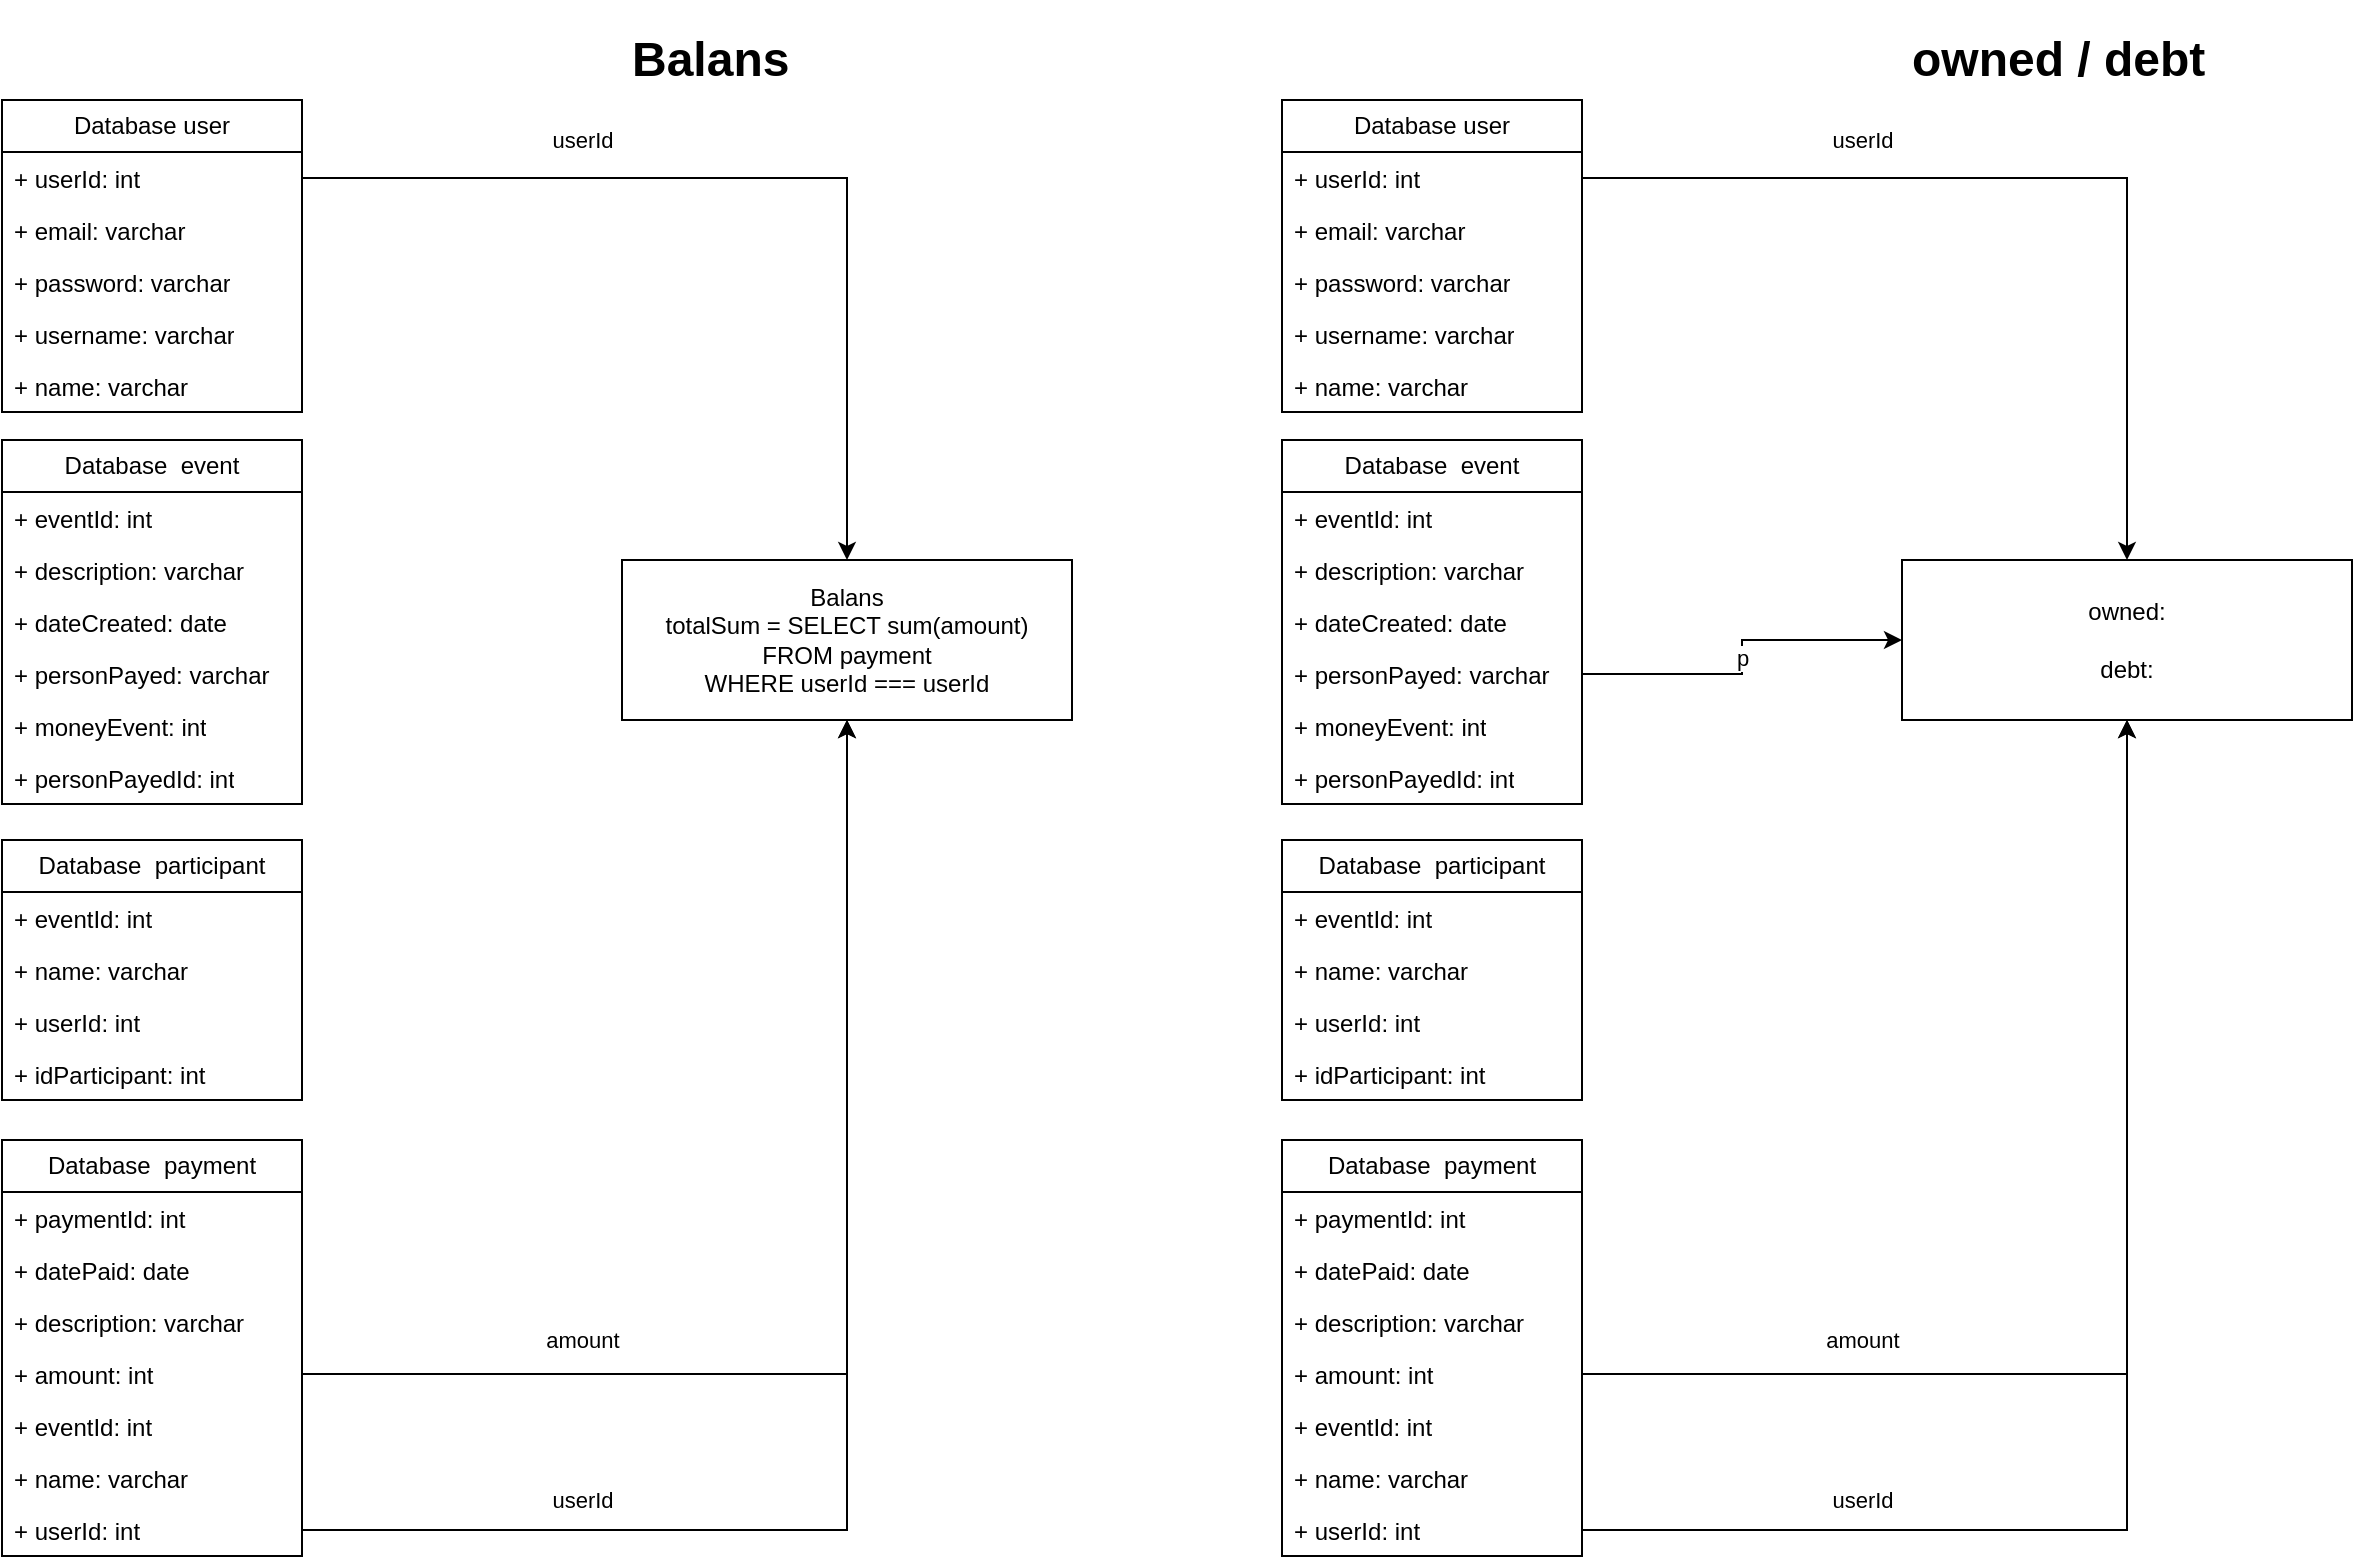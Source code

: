 <mxfile version="22.0.4" type="github">
  <diagram name="Page-1" id="mpnHlMpkgaBqbjtG-GOY">
    <mxGraphModel dx="988" dy="897" grid="1" gridSize="10" guides="1" tooltips="1" connect="1" arrows="1" fold="1" page="1" pageScale="1" pageWidth="850" pageHeight="1100" math="0" shadow="0">
      <root>
        <mxCell id="0" />
        <mxCell id="1" parent="0" />
        <mxCell id="W4Ogzy4vgt6NK9NuQYP--6" value="&lt;h1&gt;Balans&lt;/h1&gt;" style="text;html=1;strokeColor=none;fillColor=none;spacing=5;spacingTop=-20;whiteSpace=wrap;overflow=hidden;rounded=0;" vertex="1" parent="1">
          <mxGeometry x="340" y="70" width="100" height="40" as="geometry" />
        </mxCell>
        <mxCell id="W4Ogzy4vgt6NK9NuQYP--15" value="Database user" style="swimlane;fontStyle=0;childLayout=stackLayout;horizontal=1;startSize=26;fillColor=none;horizontalStack=0;resizeParent=1;resizeParentMax=0;resizeLast=0;collapsible=1;marginBottom=0;whiteSpace=wrap;html=1;" vertex="1" parent="1">
          <mxGeometry x="30" y="110" width="150" height="156" as="geometry" />
        </mxCell>
        <mxCell id="W4Ogzy4vgt6NK9NuQYP--16" value="+ userId: int&lt;br&gt;" style="text;strokeColor=none;fillColor=none;align=left;verticalAlign=top;spacingLeft=4;spacingRight=4;overflow=hidden;rotatable=0;points=[[0,0.5],[1,0.5]];portConstraint=eastwest;whiteSpace=wrap;html=1;" vertex="1" parent="W4Ogzy4vgt6NK9NuQYP--15">
          <mxGeometry y="26" width="150" height="26" as="geometry" />
        </mxCell>
        <mxCell id="W4Ogzy4vgt6NK9NuQYP--17" value="+ email: varchar" style="text;strokeColor=none;fillColor=none;align=left;verticalAlign=top;spacingLeft=4;spacingRight=4;overflow=hidden;rotatable=0;points=[[0,0.5],[1,0.5]];portConstraint=eastwest;whiteSpace=wrap;html=1;" vertex="1" parent="W4Ogzy4vgt6NK9NuQYP--15">
          <mxGeometry y="52" width="150" height="26" as="geometry" />
        </mxCell>
        <mxCell id="W4Ogzy4vgt6NK9NuQYP--18" value="+ password: varchar" style="text;strokeColor=none;fillColor=none;align=left;verticalAlign=top;spacingLeft=4;spacingRight=4;overflow=hidden;rotatable=0;points=[[0,0.5],[1,0.5]];portConstraint=eastwest;whiteSpace=wrap;html=1;" vertex="1" parent="W4Ogzy4vgt6NK9NuQYP--15">
          <mxGeometry y="78" width="150" height="26" as="geometry" />
        </mxCell>
        <mxCell id="W4Ogzy4vgt6NK9NuQYP--22" value="+ username: varchar" style="text;strokeColor=none;fillColor=none;align=left;verticalAlign=top;spacingLeft=4;spacingRight=4;overflow=hidden;rotatable=0;points=[[0,0.5],[1,0.5]];portConstraint=eastwest;whiteSpace=wrap;html=1;" vertex="1" parent="W4Ogzy4vgt6NK9NuQYP--15">
          <mxGeometry y="104" width="150" height="26" as="geometry" />
        </mxCell>
        <mxCell id="W4Ogzy4vgt6NK9NuQYP--23" value="+ name: varchar" style="text;strokeColor=none;fillColor=none;align=left;verticalAlign=top;spacingLeft=4;spacingRight=4;overflow=hidden;rotatable=0;points=[[0,0.5],[1,0.5]];portConstraint=eastwest;whiteSpace=wrap;html=1;" vertex="1" parent="W4Ogzy4vgt6NK9NuQYP--15">
          <mxGeometry y="130" width="150" height="26" as="geometry" />
        </mxCell>
        <mxCell id="W4Ogzy4vgt6NK9NuQYP--27" value="Database&amp;nbsp; event" style="swimlane;fontStyle=0;childLayout=stackLayout;horizontal=1;startSize=26;fillColor=none;horizontalStack=0;resizeParent=1;resizeParentMax=0;resizeLast=0;collapsible=1;marginBottom=0;whiteSpace=wrap;html=1;" vertex="1" parent="1">
          <mxGeometry x="30" y="280" width="150" height="182" as="geometry" />
        </mxCell>
        <mxCell id="W4Ogzy4vgt6NK9NuQYP--28" value="+ eventId: int" style="text;strokeColor=none;fillColor=none;align=left;verticalAlign=top;spacingLeft=4;spacingRight=4;overflow=hidden;rotatable=0;points=[[0,0.5],[1,0.5]];portConstraint=eastwest;whiteSpace=wrap;html=1;" vertex="1" parent="W4Ogzy4vgt6NK9NuQYP--27">
          <mxGeometry y="26" width="150" height="26" as="geometry" />
        </mxCell>
        <mxCell id="W4Ogzy4vgt6NK9NuQYP--29" value="+ description: varchar" style="text;strokeColor=none;fillColor=none;align=left;verticalAlign=top;spacingLeft=4;spacingRight=4;overflow=hidden;rotatable=0;points=[[0,0.5],[1,0.5]];portConstraint=eastwest;whiteSpace=wrap;html=1;" vertex="1" parent="W4Ogzy4vgt6NK9NuQYP--27">
          <mxGeometry y="52" width="150" height="26" as="geometry" />
        </mxCell>
        <mxCell id="W4Ogzy4vgt6NK9NuQYP--30" value="+ dateCreated: date" style="text;strokeColor=none;fillColor=none;align=left;verticalAlign=top;spacingLeft=4;spacingRight=4;overflow=hidden;rotatable=0;points=[[0,0.5],[1,0.5]];portConstraint=eastwest;whiteSpace=wrap;html=1;" vertex="1" parent="W4Ogzy4vgt6NK9NuQYP--27">
          <mxGeometry y="78" width="150" height="26" as="geometry" />
        </mxCell>
        <mxCell id="W4Ogzy4vgt6NK9NuQYP--31" value="+ personPayed: varchar" style="text;strokeColor=none;fillColor=none;align=left;verticalAlign=top;spacingLeft=4;spacingRight=4;overflow=hidden;rotatable=0;points=[[0,0.5],[1,0.5]];portConstraint=eastwest;whiteSpace=wrap;html=1;" vertex="1" parent="W4Ogzy4vgt6NK9NuQYP--27">
          <mxGeometry y="104" width="150" height="26" as="geometry" />
        </mxCell>
        <mxCell id="W4Ogzy4vgt6NK9NuQYP--32" value="+ moneyEvent: int" style="text;strokeColor=none;fillColor=none;align=left;verticalAlign=top;spacingLeft=4;spacingRight=4;overflow=hidden;rotatable=0;points=[[0,0.5],[1,0.5]];portConstraint=eastwest;whiteSpace=wrap;html=1;" vertex="1" parent="W4Ogzy4vgt6NK9NuQYP--27">
          <mxGeometry y="130" width="150" height="26" as="geometry" />
        </mxCell>
        <mxCell id="W4Ogzy4vgt6NK9NuQYP--33" value="+ personPayedId: int" style="text;strokeColor=none;fillColor=none;align=left;verticalAlign=top;spacingLeft=4;spacingRight=4;overflow=hidden;rotatable=0;points=[[0,0.5],[1,0.5]];portConstraint=eastwest;whiteSpace=wrap;html=1;" vertex="1" parent="W4Ogzy4vgt6NK9NuQYP--27">
          <mxGeometry y="156" width="150" height="26" as="geometry" />
        </mxCell>
        <mxCell id="W4Ogzy4vgt6NK9NuQYP--34" value="Database&amp;nbsp; participant" style="swimlane;fontStyle=0;childLayout=stackLayout;horizontal=1;startSize=26;fillColor=none;horizontalStack=0;resizeParent=1;resizeParentMax=0;resizeLast=0;collapsible=1;marginBottom=0;whiteSpace=wrap;html=1;" vertex="1" parent="1">
          <mxGeometry x="30" y="480" width="150" height="130" as="geometry" />
        </mxCell>
        <mxCell id="W4Ogzy4vgt6NK9NuQYP--35" value="+ eventId: int" style="text;strokeColor=none;fillColor=none;align=left;verticalAlign=top;spacingLeft=4;spacingRight=4;overflow=hidden;rotatable=0;points=[[0,0.5],[1,0.5]];portConstraint=eastwest;whiteSpace=wrap;html=1;" vertex="1" parent="W4Ogzy4vgt6NK9NuQYP--34">
          <mxGeometry y="26" width="150" height="26" as="geometry" />
        </mxCell>
        <mxCell id="W4Ogzy4vgt6NK9NuQYP--36" value="+ name: varchar" style="text;strokeColor=none;fillColor=none;align=left;verticalAlign=top;spacingLeft=4;spacingRight=4;overflow=hidden;rotatable=0;points=[[0,0.5],[1,0.5]];portConstraint=eastwest;whiteSpace=wrap;html=1;" vertex="1" parent="W4Ogzy4vgt6NK9NuQYP--34">
          <mxGeometry y="52" width="150" height="26" as="geometry" />
        </mxCell>
        <mxCell id="W4Ogzy4vgt6NK9NuQYP--37" value="+ userId: int" style="text;strokeColor=none;fillColor=none;align=left;verticalAlign=top;spacingLeft=4;spacingRight=4;overflow=hidden;rotatable=0;points=[[0,0.5],[1,0.5]];portConstraint=eastwest;whiteSpace=wrap;html=1;" vertex="1" parent="W4Ogzy4vgt6NK9NuQYP--34">
          <mxGeometry y="78" width="150" height="26" as="geometry" />
        </mxCell>
        <mxCell id="W4Ogzy4vgt6NK9NuQYP--38" value="+ idParticipant: int" style="text;strokeColor=none;fillColor=none;align=left;verticalAlign=top;spacingLeft=4;spacingRight=4;overflow=hidden;rotatable=0;points=[[0,0.5],[1,0.5]];portConstraint=eastwest;whiteSpace=wrap;html=1;" vertex="1" parent="W4Ogzy4vgt6NK9NuQYP--34">
          <mxGeometry y="104" width="150" height="26" as="geometry" />
        </mxCell>
        <mxCell id="W4Ogzy4vgt6NK9NuQYP--41" value="Database&amp;nbsp; payment" style="swimlane;fontStyle=0;childLayout=stackLayout;horizontal=1;startSize=26;fillColor=none;horizontalStack=0;resizeParent=1;resizeParentMax=0;resizeLast=0;collapsible=1;marginBottom=0;whiteSpace=wrap;html=1;" vertex="1" parent="1">
          <mxGeometry x="30" y="630" width="150" height="208" as="geometry" />
        </mxCell>
        <mxCell id="W4Ogzy4vgt6NK9NuQYP--42" value="+ paymentId: int" style="text;strokeColor=none;fillColor=none;align=left;verticalAlign=top;spacingLeft=4;spacingRight=4;overflow=hidden;rotatable=0;points=[[0,0.5],[1,0.5]];portConstraint=eastwest;whiteSpace=wrap;html=1;" vertex="1" parent="W4Ogzy4vgt6NK9NuQYP--41">
          <mxGeometry y="26" width="150" height="26" as="geometry" />
        </mxCell>
        <mxCell id="W4Ogzy4vgt6NK9NuQYP--43" value="+ datePaid: date" style="text;strokeColor=none;fillColor=none;align=left;verticalAlign=top;spacingLeft=4;spacingRight=4;overflow=hidden;rotatable=0;points=[[0,0.5],[1,0.5]];portConstraint=eastwest;whiteSpace=wrap;html=1;" vertex="1" parent="W4Ogzy4vgt6NK9NuQYP--41">
          <mxGeometry y="52" width="150" height="26" as="geometry" />
        </mxCell>
        <mxCell id="W4Ogzy4vgt6NK9NuQYP--44" value="+ description: varchar" style="text;strokeColor=none;fillColor=none;align=left;verticalAlign=top;spacingLeft=4;spacingRight=4;overflow=hidden;rotatable=0;points=[[0,0.5],[1,0.5]];portConstraint=eastwest;whiteSpace=wrap;html=1;" vertex="1" parent="W4Ogzy4vgt6NK9NuQYP--41">
          <mxGeometry y="78" width="150" height="26" as="geometry" />
        </mxCell>
        <mxCell id="W4Ogzy4vgt6NK9NuQYP--45" value="+ amount: int" style="text;strokeColor=none;fillColor=none;align=left;verticalAlign=top;spacingLeft=4;spacingRight=4;overflow=hidden;rotatable=0;points=[[0,0.5],[1,0.5]];portConstraint=eastwest;whiteSpace=wrap;html=1;" vertex="1" parent="W4Ogzy4vgt6NK9NuQYP--41">
          <mxGeometry y="104" width="150" height="26" as="geometry" />
        </mxCell>
        <mxCell id="W4Ogzy4vgt6NK9NuQYP--46" value="+ eventId: int" style="text;strokeColor=none;fillColor=none;align=left;verticalAlign=top;spacingLeft=4;spacingRight=4;overflow=hidden;rotatable=0;points=[[0,0.5],[1,0.5]];portConstraint=eastwest;whiteSpace=wrap;html=1;" vertex="1" parent="W4Ogzy4vgt6NK9NuQYP--41">
          <mxGeometry y="130" width="150" height="26" as="geometry" />
        </mxCell>
        <mxCell id="W4Ogzy4vgt6NK9NuQYP--47" value="+ name: varchar" style="text;strokeColor=none;fillColor=none;align=left;verticalAlign=top;spacingLeft=4;spacingRight=4;overflow=hidden;rotatable=0;points=[[0,0.5],[1,0.5]];portConstraint=eastwest;whiteSpace=wrap;html=1;" vertex="1" parent="W4Ogzy4vgt6NK9NuQYP--41">
          <mxGeometry y="156" width="150" height="26" as="geometry" />
        </mxCell>
        <mxCell id="W4Ogzy4vgt6NK9NuQYP--48" value="+ userId: int" style="text;strokeColor=none;fillColor=none;align=left;verticalAlign=top;spacingLeft=4;spacingRight=4;overflow=hidden;rotatable=0;points=[[0,0.5],[1,0.5]];portConstraint=eastwest;whiteSpace=wrap;html=1;" vertex="1" parent="W4Ogzy4vgt6NK9NuQYP--41">
          <mxGeometry y="182" width="150" height="26" as="geometry" />
        </mxCell>
        <mxCell id="W4Ogzy4vgt6NK9NuQYP--60" value="Balans&lt;br&gt;totalSum = SELECT sum(amount)&lt;br&gt;FROM payment&lt;br&gt;WHERE userId === userId" style="rounded=0;whiteSpace=wrap;html=1;" vertex="1" parent="1">
          <mxGeometry x="340" y="340" width="225" height="80" as="geometry" />
        </mxCell>
        <mxCell id="W4Ogzy4vgt6NK9NuQYP--61" value="userId" style="edgeStyle=orthogonalEdgeStyle;rounded=0;orthogonalLoop=1;jettySize=auto;html=1;" edge="1" parent="1" source="W4Ogzy4vgt6NK9NuQYP--16" target="W4Ogzy4vgt6NK9NuQYP--60">
          <mxGeometry x="-0.396" y="19" relative="1" as="geometry">
            <mxPoint as="offset" />
          </mxGeometry>
        </mxCell>
        <mxCell id="W4Ogzy4vgt6NK9NuQYP--62" value="amount" style="edgeStyle=orthogonalEdgeStyle;rounded=0;orthogonalLoop=1;jettySize=auto;html=1;" edge="1" parent="1" source="W4Ogzy4vgt6NK9NuQYP--45" target="W4Ogzy4vgt6NK9NuQYP--60">
          <mxGeometry x="-0.533" y="17" relative="1" as="geometry">
            <mxPoint as="offset" />
          </mxGeometry>
        </mxCell>
        <mxCell id="W4Ogzy4vgt6NK9NuQYP--63" value="userId" style="edgeStyle=orthogonalEdgeStyle;rounded=0;orthogonalLoop=1;jettySize=auto;html=1;entryX=0.5;entryY=1;entryDx=0;entryDy=0;" edge="1" parent="1" source="W4Ogzy4vgt6NK9NuQYP--48" target="W4Ogzy4vgt6NK9NuQYP--60">
          <mxGeometry x="-0.587" y="15" relative="1" as="geometry">
            <mxPoint as="offset" />
          </mxGeometry>
        </mxCell>
        <mxCell id="W4Ogzy4vgt6NK9NuQYP--65" value="&lt;h1&gt;owned / debt&lt;/h1&gt;" style="text;html=1;strokeColor=none;fillColor=none;spacing=5;spacingTop=-20;whiteSpace=wrap;overflow=hidden;rounded=0;" vertex="1" parent="1">
          <mxGeometry x="980" y="70" width="160" height="40" as="geometry" />
        </mxCell>
        <mxCell id="W4Ogzy4vgt6NK9NuQYP--66" value="Database user" style="swimlane;fontStyle=0;childLayout=stackLayout;horizontal=1;startSize=26;fillColor=none;horizontalStack=0;resizeParent=1;resizeParentMax=0;resizeLast=0;collapsible=1;marginBottom=0;whiteSpace=wrap;html=1;" vertex="1" parent="1">
          <mxGeometry x="670" y="110" width="150" height="156" as="geometry" />
        </mxCell>
        <mxCell id="W4Ogzy4vgt6NK9NuQYP--67" value="+ userId: int&lt;br&gt;" style="text;strokeColor=none;fillColor=none;align=left;verticalAlign=top;spacingLeft=4;spacingRight=4;overflow=hidden;rotatable=0;points=[[0,0.5],[1,0.5]];portConstraint=eastwest;whiteSpace=wrap;html=1;" vertex="1" parent="W4Ogzy4vgt6NK9NuQYP--66">
          <mxGeometry y="26" width="150" height="26" as="geometry" />
        </mxCell>
        <mxCell id="W4Ogzy4vgt6NK9NuQYP--68" value="+ email: varchar" style="text;strokeColor=none;fillColor=none;align=left;verticalAlign=top;spacingLeft=4;spacingRight=4;overflow=hidden;rotatable=0;points=[[0,0.5],[1,0.5]];portConstraint=eastwest;whiteSpace=wrap;html=1;" vertex="1" parent="W4Ogzy4vgt6NK9NuQYP--66">
          <mxGeometry y="52" width="150" height="26" as="geometry" />
        </mxCell>
        <mxCell id="W4Ogzy4vgt6NK9NuQYP--69" value="+ password: varchar" style="text;strokeColor=none;fillColor=none;align=left;verticalAlign=top;spacingLeft=4;spacingRight=4;overflow=hidden;rotatable=0;points=[[0,0.5],[1,0.5]];portConstraint=eastwest;whiteSpace=wrap;html=1;" vertex="1" parent="W4Ogzy4vgt6NK9NuQYP--66">
          <mxGeometry y="78" width="150" height="26" as="geometry" />
        </mxCell>
        <mxCell id="W4Ogzy4vgt6NK9NuQYP--70" value="+ username: varchar" style="text;strokeColor=none;fillColor=none;align=left;verticalAlign=top;spacingLeft=4;spacingRight=4;overflow=hidden;rotatable=0;points=[[0,0.5],[1,0.5]];portConstraint=eastwest;whiteSpace=wrap;html=1;" vertex="1" parent="W4Ogzy4vgt6NK9NuQYP--66">
          <mxGeometry y="104" width="150" height="26" as="geometry" />
        </mxCell>
        <mxCell id="W4Ogzy4vgt6NK9NuQYP--71" value="+ name: varchar" style="text;strokeColor=none;fillColor=none;align=left;verticalAlign=top;spacingLeft=4;spacingRight=4;overflow=hidden;rotatable=0;points=[[0,0.5],[1,0.5]];portConstraint=eastwest;whiteSpace=wrap;html=1;" vertex="1" parent="W4Ogzy4vgt6NK9NuQYP--66">
          <mxGeometry y="130" width="150" height="26" as="geometry" />
        </mxCell>
        <mxCell id="W4Ogzy4vgt6NK9NuQYP--72" value="Database&amp;nbsp; event" style="swimlane;fontStyle=0;childLayout=stackLayout;horizontal=1;startSize=26;fillColor=none;horizontalStack=0;resizeParent=1;resizeParentMax=0;resizeLast=0;collapsible=1;marginBottom=0;whiteSpace=wrap;html=1;" vertex="1" parent="1">
          <mxGeometry x="670" y="280" width="150" height="182" as="geometry" />
        </mxCell>
        <mxCell id="W4Ogzy4vgt6NK9NuQYP--73" value="+ eventId: int" style="text;strokeColor=none;fillColor=none;align=left;verticalAlign=top;spacingLeft=4;spacingRight=4;overflow=hidden;rotatable=0;points=[[0,0.5],[1,0.5]];portConstraint=eastwest;whiteSpace=wrap;html=1;" vertex="1" parent="W4Ogzy4vgt6NK9NuQYP--72">
          <mxGeometry y="26" width="150" height="26" as="geometry" />
        </mxCell>
        <mxCell id="W4Ogzy4vgt6NK9NuQYP--74" value="+ description: varchar" style="text;strokeColor=none;fillColor=none;align=left;verticalAlign=top;spacingLeft=4;spacingRight=4;overflow=hidden;rotatable=0;points=[[0,0.5],[1,0.5]];portConstraint=eastwest;whiteSpace=wrap;html=1;" vertex="1" parent="W4Ogzy4vgt6NK9NuQYP--72">
          <mxGeometry y="52" width="150" height="26" as="geometry" />
        </mxCell>
        <mxCell id="W4Ogzy4vgt6NK9NuQYP--75" value="+ dateCreated: date" style="text;strokeColor=none;fillColor=none;align=left;verticalAlign=top;spacingLeft=4;spacingRight=4;overflow=hidden;rotatable=0;points=[[0,0.5],[1,0.5]];portConstraint=eastwest;whiteSpace=wrap;html=1;" vertex="1" parent="W4Ogzy4vgt6NK9NuQYP--72">
          <mxGeometry y="78" width="150" height="26" as="geometry" />
        </mxCell>
        <mxCell id="W4Ogzy4vgt6NK9NuQYP--76" value="+ personPayed: varchar" style="text;strokeColor=none;fillColor=none;align=left;verticalAlign=top;spacingLeft=4;spacingRight=4;overflow=hidden;rotatable=0;points=[[0,0.5],[1,0.5]];portConstraint=eastwest;whiteSpace=wrap;html=1;" vertex="1" parent="W4Ogzy4vgt6NK9NuQYP--72">
          <mxGeometry y="104" width="150" height="26" as="geometry" />
        </mxCell>
        <mxCell id="W4Ogzy4vgt6NK9NuQYP--77" value="+ moneyEvent: int" style="text;strokeColor=none;fillColor=none;align=left;verticalAlign=top;spacingLeft=4;spacingRight=4;overflow=hidden;rotatable=0;points=[[0,0.5],[1,0.5]];portConstraint=eastwest;whiteSpace=wrap;html=1;" vertex="1" parent="W4Ogzy4vgt6NK9NuQYP--72">
          <mxGeometry y="130" width="150" height="26" as="geometry" />
        </mxCell>
        <mxCell id="W4Ogzy4vgt6NK9NuQYP--78" value="+ personPayedId: int" style="text;strokeColor=none;fillColor=none;align=left;verticalAlign=top;spacingLeft=4;spacingRight=4;overflow=hidden;rotatable=0;points=[[0,0.5],[1,0.5]];portConstraint=eastwest;whiteSpace=wrap;html=1;" vertex="1" parent="W4Ogzy4vgt6NK9NuQYP--72">
          <mxGeometry y="156" width="150" height="26" as="geometry" />
        </mxCell>
        <mxCell id="W4Ogzy4vgt6NK9NuQYP--79" value="Database&amp;nbsp; participant" style="swimlane;fontStyle=0;childLayout=stackLayout;horizontal=1;startSize=26;fillColor=none;horizontalStack=0;resizeParent=1;resizeParentMax=0;resizeLast=0;collapsible=1;marginBottom=0;whiteSpace=wrap;html=1;" vertex="1" parent="1">
          <mxGeometry x="670" y="480" width="150" height="130" as="geometry" />
        </mxCell>
        <mxCell id="W4Ogzy4vgt6NK9NuQYP--80" value="+ eventId: int" style="text;strokeColor=none;fillColor=none;align=left;verticalAlign=top;spacingLeft=4;spacingRight=4;overflow=hidden;rotatable=0;points=[[0,0.5],[1,0.5]];portConstraint=eastwest;whiteSpace=wrap;html=1;" vertex="1" parent="W4Ogzy4vgt6NK9NuQYP--79">
          <mxGeometry y="26" width="150" height="26" as="geometry" />
        </mxCell>
        <mxCell id="W4Ogzy4vgt6NK9NuQYP--81" value="+ name: varchar" style="text;strokeColor=none;fillColor=none;align=left;verticalAlign=top;spacingLeft=4;spacingRight=4;overflow=hidden;rotatable=0;points=[[0,0.5],[1,0.5]];portConstraint=eastwest;whiteSpace=wrap;html=1;" vertex="1" parent="W4Ogzy4vgt6NK9NuQYP--79">
          <mxGeometry y="52" width="150" height="26" as="geometry" />
        </mxCell>
        <mxCell id="W4Ogzy4vgt6NK9NuQYP--82" value="+ userId: int" style="text;strokeColor=none;fillColor=none;align=left;verticalAlign=top;spacingLeft=4;spacingRight=4;overflow=hidden;rotatable=0;points=[[0,0.5],[1,0.5]];portConstraint=eastwest;whiteSpace=wrap;html=1;" vertex="1" parent="W4Ogzy4vgt6NK9NuQYP--79">
          <mxGeometry y="78" width="150" height="26" as="geometry" />
        </mxCell>
        <mxCell id="W4Ogzy4vgt6NK9NuQYP--83" value="+ idParticipant: int" style="text;strokeColor=none;fillColor=none;align=left;verticalAlign=top;spacingLeft=4;spacingRight=4;overflow=hidden;rotatable=0;points=[[0,0.5],[1,0.5]];portConstraint=eastwest;whiteSpace=wrap;html=1;" vertex="1" parent="W4Ogzy4vgt6NK9NuQYP--79">
          <mxGeometry y="104" width="150" height="26" as="geometry" />
        </mxCell>
        <mxCell id="W4Ogzy4vgt6NK9NuQYP--84" value="Database&amp;nbsp; payment" style="swimlane;fontStyle=0;childLayout=stackLayout;horizontal=1;startSize=26;fillColor=none;horizontalStack=0;resizeParent=1;resizeParentMax=0;resizeLast=0;collapsible=1;marginBottom=0;whiteSpace=wrap;html=1;" vertex="1" parent="1">
          <mxGeometry x="670" y="630" width="150" height="208" as="geometry" />
        </mxCell>
        <mxCell id="W4Ogzy4vgt6NK9NuQYP--85" value="+ paymentId: int" style="text;strokeColor=none;fillColor=none;align=left;verticalAlign=top;spacingLeft=4;spacingRight=4;overflow=hidden;rotatable=0;points=[[0,0.5],[1,0.5]];portConstraint=eastwest;whiteSpace=wrap;html=1;" vertex="1" parent="W4Ogzy4vgt6NK9NuQYP--84">
          <mxGeometry y="26" width="150" height="26" as="geometry" />
        </mxCell>
        <mxCell id="W4Ogzy4vgt6NK9NuQYP--86" value="+ datePaid: date" style="text;strokeColor=none;fillColor=none;align=left;verticalAlign=top;spacingLeft=4;spacingRight=4;overflow=hidden;rotatable=0;points=[[0,0.5],[1,0.5]];portConstraint=eastwest;whiteSpace=wrap;html=1;" vertex="1" parent="W4Ogzy4vgt6NK9NuQYP--84">
          <mxGeometry y="52" width="150" height="26" as="geometry" />
        </mxCell>
        <mxCell id="W4Ogzy4vgt6NK9NuQYP--87" value="+ description: varchar" style="text;strokeColor=none;fillColor=none;align=left;verticalAlign=top;spacingLeft=4;spacingRight=4;overflow=hidden;rotatable=0;points=[[0,0.5],[1,0.5]];portConstraint=eastwest;whiteSpace=wrap;html=1;" vertex="1" parent="W4Ogzy4vgt6NK9NuQYP--84">
          <mxGeometry y="78" width="150" height="26" as="geometry" />
        </mxCell>
        <mxCell id="W4Ogzy4vgt6NK9NuQYP--88" value="+ amount: int" style="text;strokeColor=none;fillColor=none;align=left;verticalAlign=top;spacingLeft=4;spacingRight=4;overflow=hidden;rotatable=0;points=[[0,0.5],[1,0.5]];portConstraint=eastwest;whiteSpace=wrap;html=1;" vertex="1" parent="W4Ogzy4vgt6NK9NuQYP--84">
          <mxGeometry y="104" width="150" height="26" as="geometry" />
        </mxCell>
        <mxCell id="W4Ogzy4vgt6NK9NuQYP--89" value="+ eventId: int" style="text;strokeColor=none;fillColor=none;align=left;verticalAlign=top;spacingLeft=4;spacingRight=4;overflow=hidden;rotatable=0;points=[[0,0.5],[1,0.5]];portConstraint=eastwest;whiteSpace=wrap;html=1;" vertex="1" parent="W4Ogzy4vgt6NK9NuQYP--84">
          <mxGeometry y="130" width="150" height="26" as="geometry" />
        </mxCell>
        <mxCell id="W4Ogzy4vgt6NK9NuQYP--90" value="+ name: varchar" style="text;strokeColor=none;fillColor=none;align=left;verticalAlign=top;spacingLeft=4;spacingRight=4;overflow=hidden;rotatable=0;points=[[0,0.5],[1,0.5]];portConstraint=eastwest;whiteSpace=wrap;html=1;" vertex="1" parent="W4Ogzy4vgt6NK9NuQYP--84">
          <mxGeometry y="156" width="150" height="26" as="geometry" />
        </mxCell>
        <mxCell id="W4Ogzy4vgt6NK9NuQYP--91" value="+ userId: int" style="text;strokeColor=none;fillColor=none;align=left;verticalAlign=top;spacingLeft=4;spacingRight=4;overflow=hidden;rotatable=0;points=[[0,0.5],[1,0.5]];portConstraint=eastwest;whiteSpace=wrap;html=1;" vertex="1" parent="W4Ogzy4vgt6NK9NuQYP--84">
          <mxGeometry y="182" width="150" height="26" as="geometry" />
        </mxCell>
        <mxCell id="W4Ogzy4vgt6NK9NuQYP--92" value="owned:&lt;br&gt;&lt;br&gt;debt:" style="rounded=0;whiteSpace=wrap;html=1;" vertex="1" parent="1">
          <mxGeometry x="980" y="340" width="225" height="80" as="geometry" />
        </mxCell>
        <mxCell id="W4Ogzy4vgt6NK9NuQYP--93" value="userId" style="edgeStyle=orthogonalEdgeStyle;rounded=0;orthogonalLoop=1;jettySize=auto;html=1;" edge="1" parent="1" source="W4Ogzy4vgt6NK9NuQYP--67" target="W4Ogzy4vgt6NK9NuQYP--92">
          <mxGeometry x="-0.396" y="19" relative="1" as="geometry">
            <mxPoint as="offset" />
          </mxGeometry>
        </mxCell>
        <mxCell id="W4Ogzy4vgt6NK9NuQYP--94" value="amount" style="edgeStyle=orthogonalEdgeStyle;rounded=0;orthogonalLoop=1;jettySize=auto;html=1;" edge="1" parent="1" source="W4Ogzy4vgt6NK9NuQYP--88" target="W4Ogzy4vgt6NK9NuQYP--92">
          <mxGeometry x="-0.533" y="17" relative="1" as="geometry">
            <mxPoint as="offset" />
          </mxGeometry>
        </mxCell>
        <mxCell id="W4Ogzy4vgt6NK9NuQYP--95" value="userId" style="edgeStyle=orthogonalEdgeStyle;rounded=0;orthogonalLoop=1;jettySize=auto;html=1;entryX=0.5;entryY=1;entryDx=0;entryDy=0;" edge="1" parent="1" source="W4Ogzy4vgt6NK9NuQYP--91" target="W4Ogzy4vgt6NK9NuQYP--92">
          <mxGeometry x="-0.587" y="15" relative="1" as="geometry">
            <mxPoint as="offset" />
          </mxGeometry>
        </mxCell>
        <mxCell id="W4Ogzy4vgt6NK9NuQYP--96" value="p" style="edgeStyle=orthogonalEdgeStyle;rounded=0;orthogonalLoop=1;jettySize=auto;html=1;" edge="1" parent="1" source="W4Ogzy4vgt6NK9NuQYP--76" target="W4Ogzy4vgt6NK9NuQYP--92">
          <mxGeometry relative="1" as="geometry" />
        </mxCell>
      </root>
    </mxGraphModel>
  </diagram>
</mxfile>
